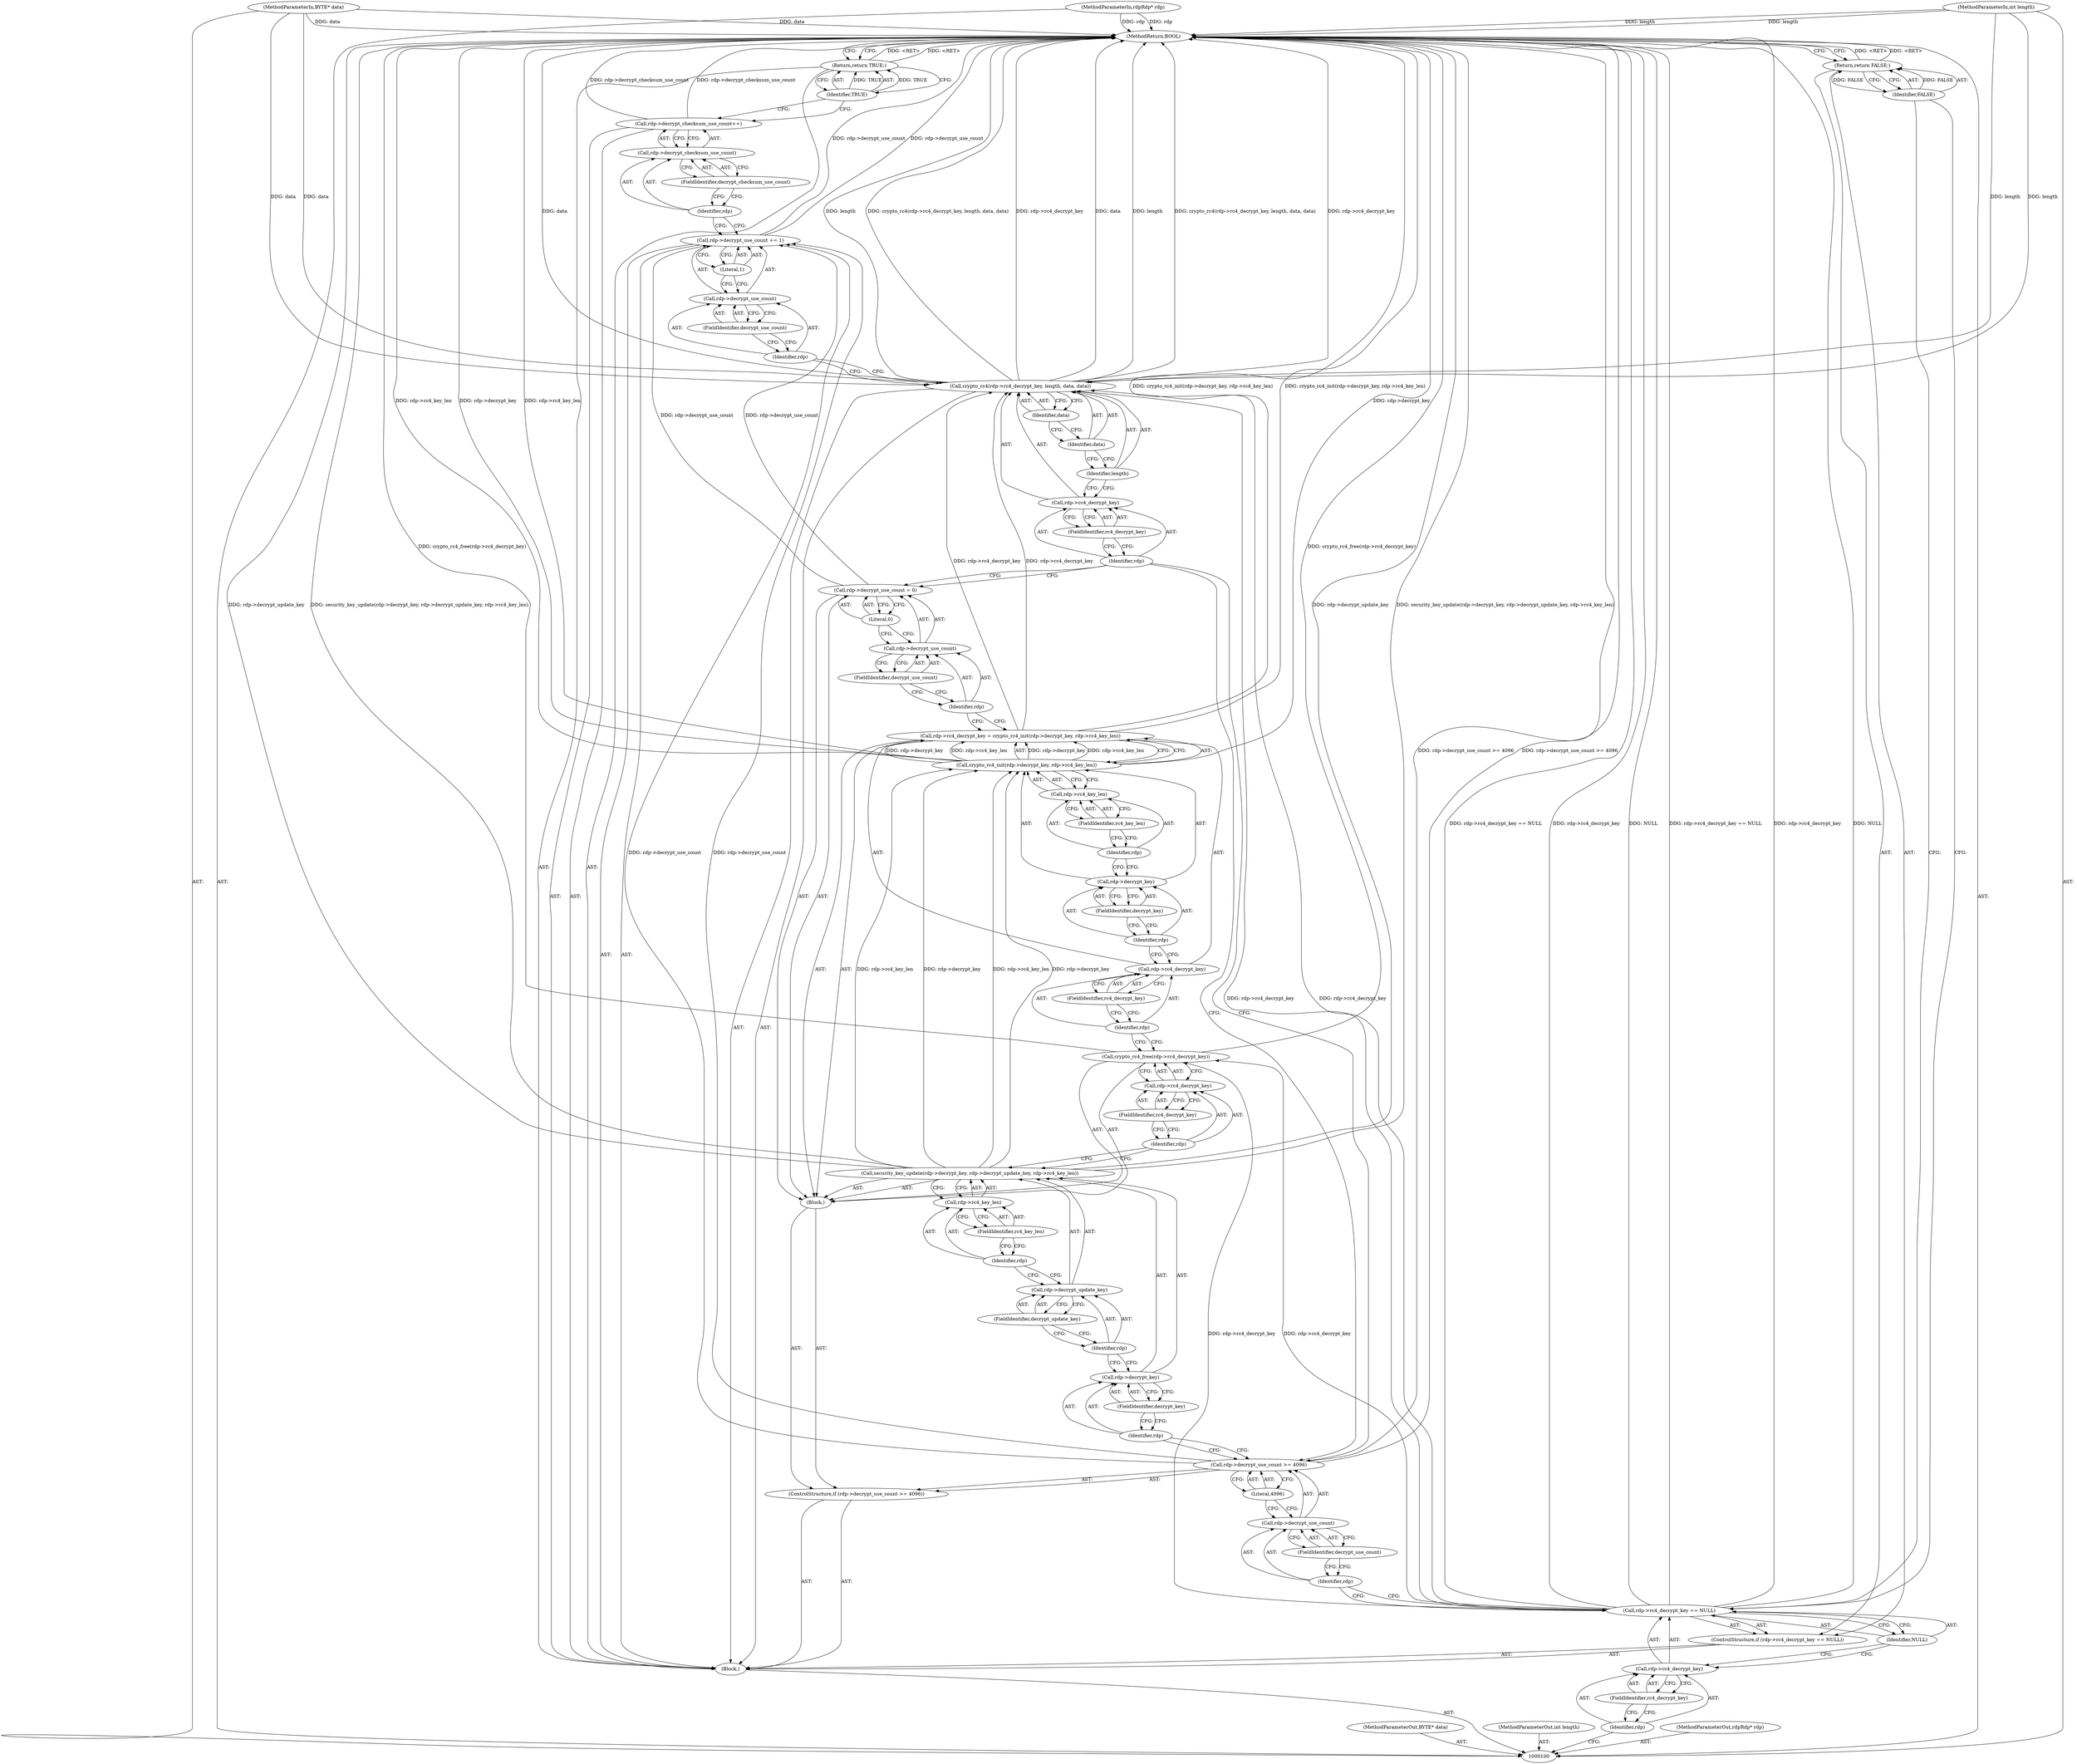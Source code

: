 digraph "0_FreeRDP_7d58aac24fe20ffaad7bd9b40c9ddf457c1b06e7_0" {
"1000168" [label="(MethodReturn,BOOL)"];
"1000101" [label="(MethodParameterIn,BYTE* data)"];
"1000227" [label="(MethodParameterOut,BYTE* data)"];
"1000102" [label="(MethodParameterIn,int length)"];
"1000228" [label="(MethodParameterOut,int length)"];
"1000103" [label="(MethodParameterIn,rdpRdp* rdp)"];
"1000229" [label="(MethodParameterOut,rdpRdp* rdp)"];
"1000145" [label="(Call,rdp->decrypt_use_count = 0)"];
"1000146" [label="(Call,rdp->decrypt_use_count)"];
"1000147" [label="(Identifier,rdp)"];
"1000149" [label="(Literal,0)"];
"1000148" [label="(FieldIdentifier,decrypt_use_count)"];
"1000150" [label="(Call,crypto_rc4(rdp->rc4_decrypt_key, length, data, data))"];
"1000151" [label="(Call,rdp->rc4_decrypt_key)"];
"1000152" [label="(Identifier,rdp)"];
"1000153" [label="(FieldIdentifier,rc4_decrypt_key)"];
"1000154" [label="(Identifier,length)"];
"1000155" [label="(Identifier,data)"];
"1000156" [label="(Identifier,data)"];
"1000157" [label="(Call,rdp->decrypt_use_count += 1)"];
"1000158" [label="(Call,rdp->decrypt_use_count)"];
"1000159" [label="(Identifier,rdp)"];
"1000161" [label="(Literal,1)"];
"1000160" [label="(FieldIdentifier,decrypt_use_count)"];
"1000162" [label="(Call,rdp->decrypt_checksum_use_count++)"];
"1000163" [label="(Call,rdp->decrypt_checksum_use_count)"];
"1000164" [label="(Identifier,rdp)"];
"1000165" [label="(FieldIdentifier,decrypt_checksum_use_count)"];
"1000166" [label="(Return,return TRUE;)"];
"1000167" [label="(Identifier,TRUE)"];
"1000104" [label="(Block,)"];
"1000105" [label="(ControlStructure,if (rdp->rc4_decrypt_key == NULL))"];
"1000109" [label="(FieldIdentifier,rc4_decrypt_key)"];
"1000110" [label="(Identifier,NULL)"];
"1000106" [label="(Call,rdp->rc4_decrypt_key == NULL)"];
"1000107" [label="(Call,rdp->rc4_decrypt_key)"];
"1000108" [label="(Identifier,rdp)"];
"1000111" [label="(Return,return FALSE;)"];
"1000112" [label="(Identifier,FALSE)"];
"1000117" [label="(FieldIdentifier,decrypt_use_count)"];
"1000113" [label="(ControlStructure,if (rdp->decrypt_use_count >= 4096))"];
"1000118" [label="(Literal,4096)"];
"1000114" [label="(Call,rdp->decrypt_use_count >= 4096)"];
"1000115" [label="(Call,rdp->decrypt_use_count)"];
"1000116" [label="(Identifier,rdp)"];
"1000119" [label="(Block,)"];
"1000121" [label="(Call,rdp->decrypt_key)"];
"1000122" [label="(Identifier,rdp)"];
"1000123" [label="(FieldIdentifier,decrypt_key)"];
"1000120" [label="(Call,security_key_update(rdp->decrypt_key, rdp->decrypt_update_key, rdp->rc4_key_len))"];
"1000124" [label="(Call,rdp->decrypt_update_key)"];
"1000125" [label="(Identifier,rdp)"];
"1000126" [label="(FieldIdentifier,decrypt_update_key)"];
"1000127" [label="(Call,rdp->rc4_key_len)"];
"1000128" [label="(Identifier,rdp)"];
"1000129" [label="(FieldIdentifier,rc4_key_len)"];
"1000131" [label="(Call,rdp->rc4_decrypt_key)"];
"1000132" [label="(Identifier,rdp)"];
"1000130" [label="(Call,crypto_rc4_free(rdp->rc4_decrypt_key))"];
"1000133" [label="(FieldIdentifier,rc4_decrypt_key)"];
"1000134" [label="(Call,rdp->rc4_decrypt_key = crypto_rc4_init(rdp->decrypt_key, rdp->rc4_key_len))"];
"1000135" [label="(Call,rdp->rc4_decrypt_key)"];
"1000136" [label="(Identifier,rdp)"];
"1000138" [label="(Call,crypto_rc4_init(rdp->decrypt_key, rdp->rc4_key_len))"];
"1000139" [label="(Call,rdp->decrypt_key)"];
"1000140" [label="(Identifier,rdp)"];
"1000141" [label="(FieldIdentifier,decrypt_key)"];
"1000142" [label="(Call,rdp->rc4_key_len)"];
"1000143" [label="(Identifier,rdp)"];
"1000144" [label="(FieldIdentifier,rc4_key_len)"];
"1000137" [label="(FieldIdentifier,rc4_decrypt_key)"];
"1000168" -> "1000100"  [label="AST: "];
"1000168" -> "1000111"  [label="CFG: "];
"1000168" -> "1000166"  [label="CFG: "];
"1000130" -> "1000168"  [label="DDG: crypto_rc4_free(rdp->rc4_decrypt_key)"];
"1000138" -> "1000168"  [label="DDG: rdp->rc4_key_len"];
"1000138" -> "1000168"  [label="DDG: rdp->decrypt_key"];
"1000114" -> "1000168"  [label="DDG: rdp->decrypt_use_count >= 4096"];
"1000102" -> "1000168"  [label="DDG: length"];
"1000150" -> "1000168"  [label="DDG: length"];
"1000150" -> "1000168"  [label="DDG: crypto_rc4(rdp->rc4_decrypt_key, length, data, data)"];
"1000150" -> "1000168"  [label="DDG: rdp->rc4_decrypt_key"];
"1000150" -> "1000168"  [label="DDG: data"];
"1000106" -> "1000168"  [label="DDG: rdp->rc4_decrypt_key == NULL"];
"1000106" -> "1000168"  [label="DDG: rdp->rc4_decrypt_key"];
"1000106" -> "1000168"  [label="DDG: NULL"];
"1000120" -> "1000168"  [label="DDG: rdp->decrypt_update_key"];
"1000120" -> "1000168"  [label="DDG: security_key_update(rdp->decrypt_key, rdp->decrypt_update_key, rdp->rc4_key_len)"];
"1000157" -> "1000168"  [label="DDG: rdp->decrypt_use_count"];
"1000103" -> "1000168"  [label="DDG: rdp"];
"1000101" -> "1000168"  [label="DDG: data"];
"1000134" -> "1000168"  [label="DDG: crypto_rc4_init(rdp->decrypt_key, rdp->rc4_key_len)"];
"1000162" -> "1000168"  [label="DDG: rdp->decrypt_checksum_use_count"];
"1000111" -> "1000168"  [label="DDG: <RET>"];
"1000166" -> "1000168"  [label="DDG: <RET>"];
"1000101" -> "1000100"  [label="AST: "];
"1000101" -> "1000168"  [label="DDG: data"];
"1000101" -> "1000150"  [label="DDG: data"];
"1000227" -> "1000100"  [label="AST: "];
"1000102" -> "1000100"  [label="AST: "];
"1000102" -> "1000168"  [label="DDG: length"];
"1000102" -> "1000150"  [label="DDG: length"];
"1000228" -> "1000100"  [label="AST: "];
"1000103" -> "1000100"  [label="AST: "];
"1000103" -> "1000168"  [label="DDG: rdp"];
"1000229" -> "1000100"  [label="AST: "];
"1000145" -> "1000119"  [label="AST: "];
"1000145" -> "1000149"  [label="CFG: "];
"1000146" -> "1000145"  [label="AST: "];
"1000149" -> "1000145"  [label="AST: "];
"1000152" -> "1000145"  [label="CFG: "];
"1000145" -> "1000157"  [label="DDG: rdp->decrypt_use_count"];
"1000146" -> "1000145"  [label="AST: "];
"1000146" -> "1000148"  [label="CFG: "];
"1000147" -> "1000146"  [label="AST: "];
"1000148" -> "1000146"  [label="AST: "];
"1000149" -> "1000146"  [label="CFG: "];
"1000147" -> "1000146"  [label="AST: "];
"1000147" -> "1000134"  [label="CFG: "];
"1000148" -> "1000147"  [label="CFG: "];
"1000149" -> "1000145"  [label="AST: "];
"1000149" -> "1000146"  [label="CFG: "];
"1000145" -> "1000149"  [label="CFG: "];
"1000148" -> "1000146"  [label="AST: "];
"1000148" -> "1000147"  [label="CFG: "];
"1000146" -> "1000148"  [label="CFG: "];
"1000150" -> "1000104"  [label="AST: "];
"1000150" -> "1000156"  [label="CFG: "];
"1000151" -> "1000150"  [label="AST: "];
"1000154" -> "1000150"  [label="AST: "];
"1000155" -> "1000150"  [label="AST: "];
"1000156" -> "1000150"  [label="AST: "];
"1000159" -> "1000150"  [label="CFG: "];
"1000150" -> "1000168"  [label="DDG: length"];
"1000150" -> "1000168"  [label="DDG: crypto_rc4(rdp->rc4_decrypt_key, length, data, data)"];
"1000150" -> "1000168"  [label="DDG: rdp->rc4_decrypt_key"];
"1000150" -> "1000168"  [label="DDG: data"];
"1000106" -> "1000150"  [label="DDG: rdp->rc4_decrypt_key"];
"1000134" -> "1000150"  [label="DDG: rdp->rc4_decrypt_key"];
"1000102" -> "1000150"  [label="DDG: length"];
"1000101" -> "1000150"  [label="DDG: data"];
"1000151" -> "1000150"  [label="AST: "];
"1000151" -> "1000153"  [label="CFG: "];
"1000152" -> "1000151"  [label="AST: "];
"1000153" -> "1000151"  [label="AST: "];
"1000154" -> "1000151"  [label="CFG: "];
"1000152" -> "1000151"  [label="AST: "];
"1000152" -> "1000145"  [label="CFG: "];
"1000152" -> "1000114"  [label="CFG: "];
"1000153" -> "1000152"  [label="CFG: "];
"1000153" -> "1000151"  [label="AST: "];
"1000153" -> "1000152"  [label="CFG: "];
"1000151" -> "1000153"  [label="CFG: "];
"1000154" -> "1000150"  [label="AST: "];
"1000154" -> "1000151"  [label="CFG: "];
"1000155" -> "1000154"  [label="CFG: "];
"1000155" -> "1000150"  [label="AST: "];
"1000155" -> "1000154"  [label="CFG: "];
"1000156" -> "1000155"  [label="CFG: "];
"1000156" -> "1000150"  [label="AST: "];
"1000156" -> "1000155"  [label="CFG: "];
"1000150" -> "1000156"  [label="CFG: "];
"1000157" -> "1000104"  [label="AST: "];
"1000157" -> "1000161"  [label="CFG: "];
"1000158" -> "1000157"  [label="AST: "];
"1000161" -> "1000157"  [label="AST: "];
"1000164" -> "1000157"  [label="CFG: "];
"1000157" -> "1000168"  [label="DDG: rdp->decrypt_use_count"];
"1000114" -> "1000157"  [label="DDG: rdp->decrypt_use_count"];
"1000145" -> "1000157"  [label="DDG: rdp->decrypt_use_count"];
"1000158" -> "1000157"  [label="AST: "];
"1000158" -> "1000160"  [label="CFG: "];
"1000159" -> "1000158"  [label="AST: "];
"1000160" -> "1000158"  [label="AST: "];
"1000161" -> "1000158"  [label="CFG: "];
"1000159" -> "1000158"  [label="AST: "];
"1000159" -> "1000150"  [label="CFG: "];
"1000160" -> "1000159"  [label="CFG: "];
"1000161" -> "1000157"  [label="AST: "];
"1000161" -> "1000158"  [label="CFG: "];
"1000157" -> "1000161"  [label="CFG: "];
"1000160" -> "1000158"  [label="AST: "];
"1000160" -> "1000159"  [label="CFG: "];
"1000158" -> "1000160"  [label="CFG: "];
"1000162" -> "1000104"  [label="AST: "];
"1000162" -> "1000163"  [label="CFG: "];
"1000163" -> "1000162"  [label="AST: "];
"1000167" -> "1000162"  [label="CFG: "];
"1000162" -> "1000168"  [label="DDG: rdp->decrypt_checksum_use_count"];
"1000163" -> "1000162"  [label="AST: "];
"1000163" -> "1000165"  [label="CFG: "];
"1000164" -> "1000163"  [label="AST: "];
"1000165" -> "1000163"  [label="AST: "];
"1000162" -> "1000163"  [label="CFG: "];
"1000164" -> "1000163"  [label="AST: "];
"1000164" -> "1000157"  [label="CFG: "];
"1000165" -> "1000164"  [label="CFG: "];
"1000165" -> "1000163"  [label="AST: "];
"1000165" -> "1000164"  [label="CFG: "];
"1000163" -> "1000165"  [label="CFG: "];
"1000166" -> "1000104"  [label="AST: "];
"1000166" -> "1000167"  [label="CFG: "];
"1000167" -> "1000166"  [label="AST: "];
"1000168" -> "1000166"  [label="CFG: "];
"1000166" -> "1000168"  [label="DDG: <RET>"];
"1000167" -> "1000166"  [label="DDG: TRUE"];
"1000167" -> "1000166"  [label="AST: "];
"1000167" -> "1000162"  [label="CFG: "];
"1000166" -> "1000167"  [label="CFG: "];
"1000167" -> "1000166"  [label="DDG: TRUE"];
"1000104" -> "1000100"  [label="AST: "];
"1000105" -> "1000104"  [label="AST: "];
"1000113" -> "1000104"  [label="AST: "];
"1000150" -> "1000104"  [label="AST: "];
"1000157" -> "1000104"  [label="AST: "];
"1000162" -> "1000104"  [label="AST: "];
"1000166" -> "1000104"  [label="AST: "];
"1000105" -> "1000104"  [label="AST: "];
"1000106" -> "1000105"  [label="AST: "];
"1000111" -> "1000105"  [label="AST: "];
"1000109" -> "1000107"  [label="AST: "];
"1000109" -> "1000108"  [label="CFG: "];
"1000107" -> "1000109"  [label="CFG: "];
"1000110" -> "1000106"  [label="AST: "];
"1000110" -> "1000107"  [label="CFG: "];
"1000106" -> "1000110"  [label="CFG: "];
"1000106" -> "1000105"  [label="AST: "];
"1000106" -> "1000110"  [label="CFG: "];
"1000107" -> "1000106"  [label="AST: "];
"1000110" -> "1000106"  [label="AST: "];
"1000112" -> "1000106"  [label="CFG: "];
"1000116" -> "1000106"  [label="CFG: "];
"1000106" -> "1000168"  [label="DDG: rdp->rc4_decrypt_key == NULL"];
"1000106" -> "1000168"  [label="DDG: rdp->rc4_decrypt_key"];
"1000106" -> "1000168"  [label="DDG: NULL"];
"1000106" -> "1000130"  [label="DDG: rdp->rc4_decrypt_key"];
"1000106" -> "1000150"  [label="DDG: rdp->rc4_decrypt_key"];
"1000107" -> "1000106"  [label="AST: "];
"1000107" -> "1000109"  [label="CFG: "];
"1000108" -> "1000107"  [label="AST: "];
"1000109" -> "1000107"  [label="AST: "];
"1000110" -> "1000107"  [label="CFG: "];
"1000108" -> "1000107"  [label="AST: "];
"1000108" -> "1000100"  [label="CFG: "];
"1000109" -> "1000108"  [label="CFG: "];
"1000111" -> "1000105"  [label="AST: "];
"1000111" -> "1000112"  [label="CFG: "];
"1000112" -> "1000111"  [label="AST: "];
"1000168" -> "1000111"  [label="CFG: "];
"1000111" -> "1000168"  [label="DDG: <RET>"];
"1000112" -> "1000111"  [label="DDG: FALSE"];
"1000112" -> "1000111"  [label="AST: "];
"1000112" -> "1000106"  [label="CFG: "];
"1000111" -> "1000112"  [label="CFG: "];
"1000112" -> "1000111"  [label="DDG: FALSE"];
"1000117" -> "1000115"  [label="AST: "];
"1000117" -> "1000116"  [label="CFG: "];
"1000115" -> "1000117"  [label="CFG: "];
"1000113" -> "1000104"  [label="AST: "];
"1000114" -> "1000113"  [label="AST: "];
"1000119" -> "1000113"  [label="AST: "];
"1000118" -> "1000114"  [label="AST: "];
"1000118" -> "1000115"  [label="CFG: "];
"1000114" -> "1000118"  [label="CFG: "];
"1000114" -> "1000113"  [label="AST: "];
"1000114" -> "1000118"  [label="CFG: "];
"1000115" -> "1000114"  [label="AST: "];
"1000118" -> "1000114"  [label="AST: "];
"1000122" -> "1000114"  [label="CFG: "];
"1000152" -> "1000114"  [label="CFG: "];
"1000114" -> "1000168"  [label="DDG: rdp->decrypt_use_count >= 4096"];
"1000114" -> "1000157"  [label="DDG: rdp->decrypt_use_count"];
"1000115" -> "1000114"  [label="AST: "];
"1000115" -> "1000117"  [label="CFG: "];
"1000116" -> "1000115"  [label="AST: "];
"1000117" -> "1000115"  [label="AST: "];
"1000118" -> "1000115"  [label="CFG: "];
"1000116" -> "1000115"  [label="AST: "];
"1000116" -> "1000106"  [label="CFG: "];
"1000117" -> "1000116"  [label="CFG: "];
"1000119" -> "1000113"  [label="AST: "];
"1000120" -> "1000119"  [label="AST: "];
"1000130" -> "1000119"  [label="AST: "];
"1000134" -> "1000119"  [label="AST: "];
"1000145" -> "1000119"  [label="AST: "];
"1000121" -> "1000120"  [label="AST: "];
"1000121" -> "1000123"  [label="CFG: "];
"1000122" -> "1000121"  [label="AST: "];
"1000123" -> "1000121"  [label="AST: "];
"1000125" -> "1000121"  [label="CFG: "];
"1000122" -> "1000121"  [label="AST: "];
"1000122" -> "1000114"  [label="CFG: "];
"1000123" -> "1000122"  [label="CFG: "];
"1000123" -> "1000121"  [label="AST: "];
"1000123" -> "1000122"  [label="CFG: "];
"1000121" -> "1000123"  [label="CFG: "];
"1000120" -> "1000119"  [label="AST: "];
"1000120" -> "1000127"  [label="CFG: "];
"1000121" -> "1000120"  [label="AST: "];
"1000124" -> "1000120"  [label="AST: "];
"1000127" -> "1000120"  [label="AST: "];
"1000132" -> "1000120"  [label="CFG: "];
"1000120" -> "1000168"  [label="DDG: rdp->decrypt_update_key"];
"1000120" -> "1000168"  [label="DDG: security_key_update(rdp->decrypt_key, rdp->decrypt_update_key, rdp->rc4_key_len)"];
"1000120" -> "1000138"  [label="DDG: rdp->decrypt_key"];
"1000120" -> "1000138"  [label="DDG: rdp->rc4_key_len"];
"1000124" -> "1000120"  [label="AST: "];
"1000124" -> "1000126"  [label="CFG: "];
"1000125" -> "1000124"  [label="AST: "];
"1000126" -> "1000124"  [label="AST: "];
"1000128" -> "1000124"  [label="CFG: "];
"1000125" -> "1000124"  [label="AST: "];
"1000125" -> "1000121"  [label="CFG: "];
"1000126" -> "1000125"  [label="CFG: "];
"1000126" -> "1000124"  [label="AST: "];
"1000126" -> "1000125"  [label="CFG: "];
"1000124" -> "1000126"  [label="CFG: "];
"1000127" -> "1000120"  [label="AST: "];
"1000127" -> "1000129"  [label="CFG: "];
"1000128" -> "1000127"  [label="AST: "];
"1000129" -> "1000127"  [label="AST: "];
"1000120" -> "1000127"  [label="CFG: "];
"1000128" -> "1000127"  [label="AST: "];
"1000128" -> "1000124"  [label="CFG: "];
"1000129" -> "1000128"  [label="CFG: "];
"1000129" -> "1000127"  [label="AST: "];
"1000129" -> "1000128"  [label="CFG: "];
"1000127" -> "1000129"  [label="CFG: "];
"1000131" -> "1000130"  [label="AST: "];
"1000131" -> "1000133"  [label="CFG: "];
"1000132" -> "1000131"  [label="AST: "];
"1000133" -> "1000131"  [label="AST: "];
"1000130" -> "1000131"  [label="CFG: "];
"1000132" -> "1000131"  [label="AST: "];
"1000132" -> "1000120"  [label="CFG: "];
"1000133" -> "1000132"  [label="CFG: "];
"1000130" -> "1000119"  [label="AST: "];
"1000130" -> "1000131"  [label="CFG: "];
"1000131" -> "1000130"  [label="AST: "];
"1000136" -> "1000130"  [label="CFG: "];
"1000130" -> "1000168"  [label="DDG: crypto_rc4_free(rdp->rc4_decrypt_key)"];
"1000106" -> "1000130"  [label="DDG: rdp->rc4_decrypt_key"];
"1000133" -> "1000131"  [label="AST: "];
"1000133" -> "1000132"  [label="CFG: "];
"1000131" -> "1000133"  [label="CFG: "];
"1000134" -> "1000119"  [label="AST: "];
"1000134" -> "1000138"  [label="CFG: "];
"1000135" -> "1000134"  [label="AST: "];
"1000138" -> "1000134"  [label="AST: "];
"1000147" -> "1000134"  [label="CFG: "];
"1000134" -> "1000168"  [label="DDG: crypto_rc4_init(rdp->decrypt_key, rdp->rc4_key_len)"];
"1000138" -> "1000134"  [label="DDG: rdp->decrypt_key"];
"1000138" -> "1000134"  [label="DDG: rdp->rc4_key_len"];
"1000134" -> "1000150"  [label="DDG: rdp->rc4_decrypt_key"];
"1000135" -> "1000134"  [label="AST: "];
"1000135" -> "1000137"  [label="CFG: "];
"1000136" -> "1000135"  [label="AST: "];
"1000137" -> "1000135"  [label="AST: "];
"1000140" -> "1000135"  [label="CFG: "];
"1000136" -> "1000135"  [label="AST: "];
"1000136" -> "1000130"  [label="CFG: "];
"1000137" -> "1000136"  [label="CFG: "];
"1000138" -> "1000134"  [label="AST: "];
"1000138" -> "1000142"  [label="CFG: "];
"1000139" -> "1000138"  [label="AST: "];
"1000142" -> "1000138"  [label="AST: "];
"1000134" -> "1000138"  [label="CFG: "];
"1000138" -> "1000168"  [label="DDG: rdp->rc4_key_len"];
"1000138" -> "1000168"  [label="DDG: rdp->decrypt_key"];
"1000138" -> "1000134"  [label="DDG: rdp->decrypt_key"];
"1000138" -> "1000134"  [label="DDG: rdp->rc4_key_len"];
"1000120" -> "1000138"  [label="DDG: rdp->decrypt_key"];
"1000120" -> "1000138"  [label="DDG: rdp->rc4_key_len"];
"1000139" -> "1000138"  [label="AST: "];
"1000139" -> "1000141"  [label="CFG: "];
"1000140" -> "1000139"  [label="AST: "];
"1000141" -> "1000139"  [label="AST: "];
"1000143" -> "1000139"  [label="CFG: "];
"1000140" -> "1000139"  [label="AST: "];
"1000140" -> "1000135"  [label="CFG: "];
"1000141" -> "1000140"  [label="CFG: "];
"1000141" -> "1000139"  [label="AST: "];
"1000141" -> "1000140"  [label="CFG: "];
"1000139" -> "1000141"  [label="CFG: "];
"1000142" -> "1000138"  [label="AST: "];
"1000142" -> "1000144"  [label="CFG: "];
"1000143" -> "1000142"  [label="AST: "];
"1000144" -> "1000142"  [label="AST: "];
"1000138" -> "1000142"  [label="CFG: "];
"1000143" -> "1000142"  [label="AST: "];
"1000143" -> "1000139"  [label="CFG: "];
"1000144" -> "1000143"  [label="CFG: "];
"1000144" -> "1000142"  [label="AST: "];
"1000144" -> "1000143"  [label="CFG: "];
"1000142" -> "1000144"  [label="CFG: "];
"1000137" -> "1000135"  [label="AST: "];
"1000137" -> "1000136"  [label="CFG: "];
"1000135" -> "1000137"  [label="CFG: "];
}
